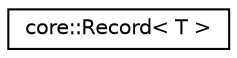 digraph "Graphical Class Hierarchy"
{
 // LATEX_PDF_SIZE
  edge [fontname="Helvetica",fontsize="10",labelfontname="Helvetica",labelfontsize="10"];
  node [fontname="Helvetica",fontsize="10",shape=record];
  rankdir="LR";
  Node0 [label="core::Record\< T \>",height=0.2,width=0.4,color="black", fillcolor="white", style="filled",URL="$d2/dd1/structcore_1_1Record.html",tooltip=" "];
}
